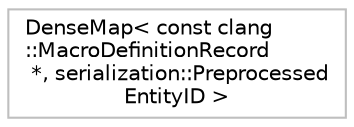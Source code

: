digraph "Graphical Class Hierarchy"
{
 // LATEX_PDF_SIZE
  bgcolor="transparent";
  edge [fontname="Helvetica",fontsize="10",labelfontname="Helvetica",labelfontsize="10"];
  node [fontname="Helvetica",fontsize="10",shape=record];
  rankdir="LR";
  Node0 [label="DenseMap\< const clang\l::MacroDefinitionRecord\l *, serialization::Preprocessed\lEntityID \>",height=0.2,width=0.4,color="grey75",tooltip=" "];
}
